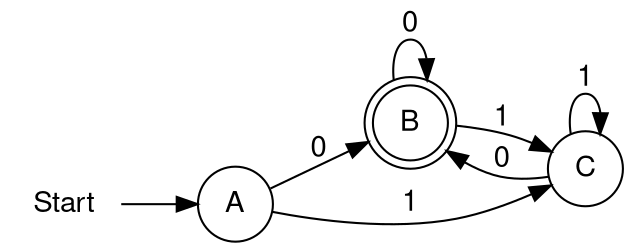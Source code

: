 digraph finite_state_machine {
	fontname="Helvetica,Arial,sans-serif"
	node [fontname="Helvetica,Arial,sans-serif"]
	edge [fontname="Helvetica,Arial,sans-serif"]
	rankdir=LR;
	node [shape = doublecircle]; B;
	node [shape = circle];
	Start -> A;
	A -> C [label = "1"];
	C -> C [label = "1"];
    A -> B [label = "0"];
    B -> B [label = "0"];
    B -> C [label = "1"];
    C -> B [label = "0"];
	Start [shape = none]; 
}
